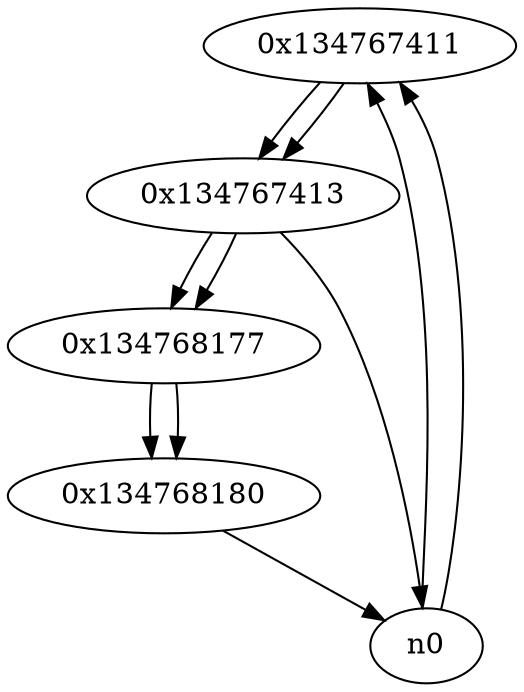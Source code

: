 digraph G{
/* nodes */
  n1 [label="0x134767411"]
  n2 [label="0x134767413"]
  n3 [label="0x134768177"]
  n4 [label="0x134768180"]
/* edges */
n1 -> n2;
n0 -> n1;
n0 -> n1;
n2 -> n3;
n2 -> n0;
n1 -> n2;
n3 -> n4;
n2 -> n3;
n4 -> n0;
n3 -> n4;
}
